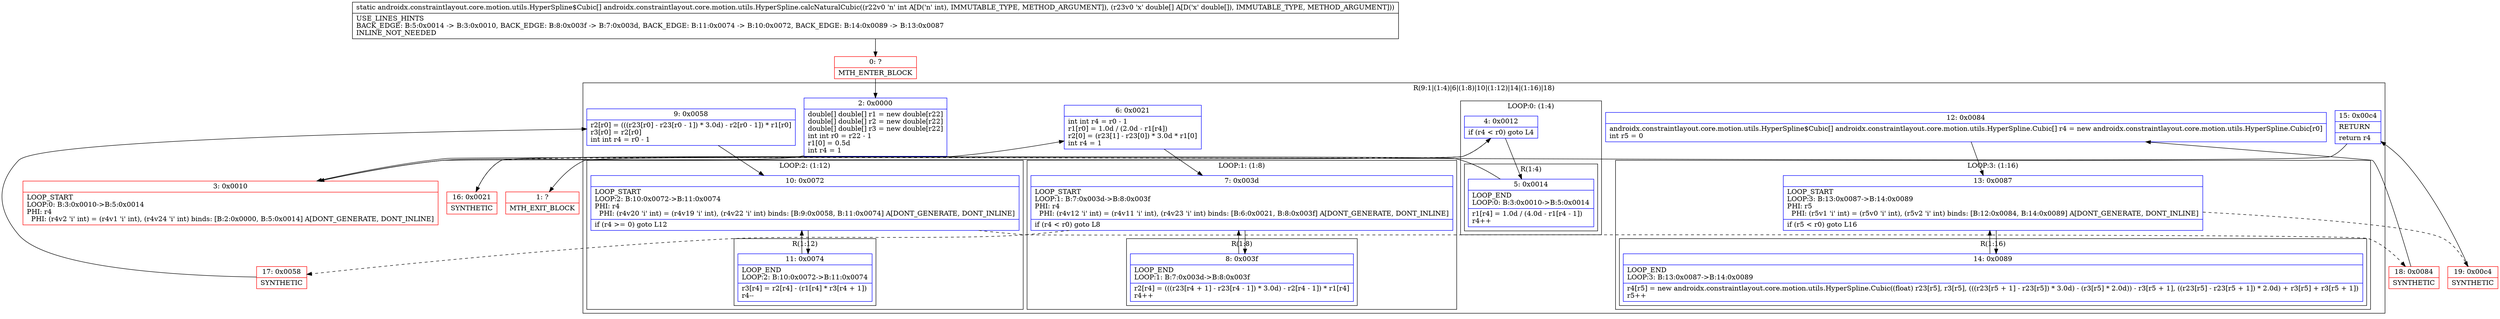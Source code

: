 digraph "CFG forandroidx.constraintlayout.core.motion.utils.HyperSpline.calcNaturalCubic(I[D)[Landroidx\/constraintlayout\/core\/motion\/utils\/HyperSpline$Cubic;" {
subgraph cluster_Region_501695189 {
label = "R(9:1|(1:4)|6|(1:8)|10|(1:12)|14|(1:16)|18)";
node [shape=record,color=blue];
Node_2 [shape=record,label="{2\:\ 0x0000|double[] double[] r1 = new double[r22]\ldouble[] double[] r2 = new double[r22]\ldouble[] double[] r3 = new double[r22]\lint int r0 = r22 \- 1\lr1[0] = 0.5d\lint r4 = 1\l}"];
subgraph cluster_LoopRegion_380267994 {
label = "LOOP:0: (1:4)";
node [shape=record,color=blue];
Node_4 [shape=record,label="{4\:\ 0x0012|if (r4 \< r0) goto L4\l}"];
subgraph cluster_Region_165716373 {
label = "R(1:4)";
node [shape=record,color=blue];
Node_5 [shape=record,label="{5\:\ 0x0014|LOOP_END\lLOOP:0: B:3:0x0010\-\>B:5:0x0014\l|r1[r4] = 1.0d \/ (4.0d \- r1[r4 \- 1])\lr4++\l}"];
}
}
Node_6 [shape=record,label="{6\:\ 0x0021|int int r4 = r0 \- 1\lr1[r0] = 1.0d \/ (2.0d \- r1[r4])\lr2[0] = (r23[1] \- r23[0]) * 3.0d * r1[0]\lint r4 = 1\l}"];
subgraph cluster_LoopRegion_1256224224 {
label = "LOOP:1: (1:8)";
node [shape=record,color=blue];
Node_7 [shape=record,label="{7\:\ 0x003d|LOOP_START\lLOOP:1: B:7:0x003d\-\>B:8:0x003f\lPHI: r4 \l  PHI: (r4v12 'i' int) = (r4v11 'i' int), (r4v23 'i' int) binds: [B:6:0x0021, B:8:0x003f] A[DONT_GENERATE, DONT_INLINE]\l|if (r4 \< r0) goto L8\l}"];
subgraph cluster_Region_1345422579 {
label = "R(1:8)";
node [shape=record,color=blue];
Node_8 [shape=record,label="{8\:\ 0x003f|LOOP_END\lLOOP:1: B:7:0x003d\-\>B:8:0x003f\l|r2[r4] = (((r23[r4 + 1] \- r23[r4 \- 1]) * 3.0d) \- r2[r4 \- 1]) * r1[r4]\lr4++\l}"];
}
}
Node_9 [shape=record,label="{9\:\ 0x0058|r2[r0] = (((r23[r0] \- r23[r0 \- 1]) * 3.0d) \- r2[r0 \- 1]) * r1[r0]\lr3[r0] = r2[r0]\lint int r4 = r0 \- 1\l}"];
subgraph cluster_LoopRegion_328811440 {
label = "LOOP:2: (1:12)";
node [shape=record,color=blue];
Node_10 [shape=record,label="{10\:\ 0x0072|LOOP_START\lLOOP:2: B:10:0x0072\-\>B:11:0x0074\lPHI: r4 \l  PHI: (r4v20 'i' int) = (r4v19 'i' int), (r4v22 'i' int) binds: [B:9:0x0058, B:11:0x0074] A[DONT_GENERATE, DONT_INLINE]\l|if (r4 \>= 0) goto L12\l}"];
subgraph cluster_Region_1025283971 {
label = "R(1:12)";
node [shape=record,color=blue];
Node_11 [shape=record,label="{11\:\ 0x0074|LOOP_END\lLOOP:2: B:10:0x0072\-\>B:11:0x0074\l|r3[r4] = r2[r4] \- (r1[r4] * r3[r4 + 1])\lr4\-\-\l}"];
}
}
Node_12 [shape=record,label="{12\:\ 0x0084|androidx.constraintlayout.core.motion.utils.HyperSpline$Cubic[] androidx.constraintlayout.core.motion.utils.HyperSpline.Cubic[] r4 = new androidx.constraintlayout.core.motion.utils.HyperSpline.Cubic[r0]\lint r5 = 0\l}"];
subgraph cluster_LoopRegion_1564844207 {
label = "LOOP:3: (1:16)";
node [shape=record,color=blue];
Node_13 [shape=record,label="{13\:\ 0x0087|LOOP_START\lLOOP:3: B:13:0x0087\-\>B:14:0x0089\lPHI: r5 \l  PHI: (r5v1 'i' int) = (r5v0 'i' int), (r5v2 'i' int) binds: [B:12:0x0084, B:14:0x0089] A[DONT_GENERATE, DONT_INLINE]\l|if (r5 \< r0) goto L16\l}"];
subgraph cluster_Region_449481503 {
label = "R(1:16)";
node [shape=record,color=blue];
Node_14 [shape=record,label="{14\:\ 0x0089|LOOP_END\lLOOP:3: B:13:0x0087\-\>B:14:0x0089\l|r4[r5] = new androidx.constraintlayout.core.motion.utils.HyperSpline.Cubic((float) r23[r5], r3[r5], (((r23[r5 + 1] \- r23[r5]) * 3.0d) \- (r3[r5] * 2.0d)) \- r3[r5 + 1], ((r23[r5] \- r23[r5 + 1]) * 2.0d) + r3[r5] + r3[r5 + 1])\lr5++\l}"];
}
}
Node_15 [shape=record,label="{15\:\ 0x00c4|RETURN\l|return r4\l}"];
}
Node_0 [shape=record,color=red,label="{0\:\ ?|MTH_ENTER_BLOCK\l}"];
Node_3 [shape=record,color=red,label="{3\:\ 0x0010|LOOP_START\lLOOP:0: B:3:0x0010\-\>B:5:0x0014\lPHI: r4 \l  PHI: (r4v2 'i' int) = (r4v1 'i' int), (r4v24 'i' int) binds: [B:2:0x0000, B:5:0x0014] A[DONT_GENERATE, DONT_INLINE]\l}"];
Node_16 [shape=record,color=red,label="{16\:\ 0x0021|SYNTHETIC\l}"];
Node_17 [shape=record,color=red,label="{17\:\ 0x0058|SYNTHETIC\l}"];
Node_18 [shape=record,color=red,label="{18\:\ 0x0084|SYNTHETIC\l}"];
Node_19 [shape=record,color=red,label="{19\:\ 0x00c4|SYNTHETIC\l}"];
Node_1 [shape=record,color=red,label="{1\:\ ?|MTH_EXIT_BLOCK\l}"];
MethodNode[shape=record,label="{static androidx.constraintlayout.core.motion.utils.HyperSpline$Cubic[] androidx.constraintlayout.core.motion.utils.HyperSpline.calcNaturalCubic((r22v0 'n' int A[D('n' int), IMMUTABLE_TYPE, METHOD_ARGUMENT]), (r23v0 'x' double[] A[D('x' double[]), IMMUTABLE_TYPE, METHOD_ARGUMENT]))  | USE_LINES_HINTS\lBACK_EDGE: B:5:0x0014 \-\> B:3:0x0010, BACK_EDGE: B:8:0x003f \-\> B:7:0x003d, BACK_EDGE: B:11:0x0074 \-\> B:10:0x0072, BACK_EDGE: B:14:0x0089 \-\> B:13:0x0087\lINLINE_NOT_NEEDED\l}"];
MethodNode -> Node_0;Node_2 -> Node_3;
Node_4 -> Node_5;
Node_4 -> Node_16[style=dashed];
Node_5 -> Node_3;
Node_6 -> Node_7;
Node_7 -> Node_8;
Node_7 -> Node_17[style=dashed];
Node_8 -> Node_7;
Node_9 -> Node_10;
Node_10 -> Node_11;
Node_10 -> Node_18[style=dashed];
Node_11 -> Node_10;
Node_12 -> Node_13;
Node_13 -> Node_14;
Node_13 -> Node_19[style=dashed];
Node_14 -> Node_13;
Node_15 -> Node_1;
Node_0 -> Node_2;
Node_3 -> Node_4;
Node_16 -> Node_6;
Node_17 -> Node_9;
Node_18 -> Node_12;
Node_19 -> Node_15;
}

